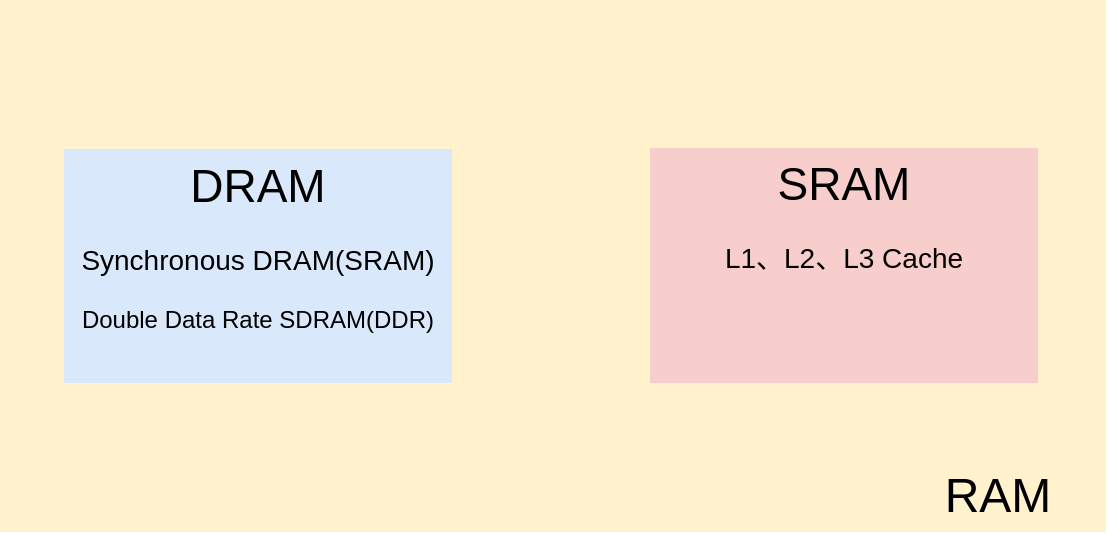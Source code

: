 <mxfile>
    <diagram id="4Zwy263Zy7jMC4nI4DeS" name="RAM category">
        <mxGraphModel dx="1386" dy="779" grid="0" gridSize="10" guides="1" tooltips="1" connect="1" arrows="1" fold="1" page="1" pageScale="1" pageWidth="1169" pageHeight="827" math="0" shadow="0">
            <root>
                <mxCell id="0"/>
                <mxCell id="1" parent="0"/>
                <mxCell id="GQ4ZNhDwMplAb6naEBB--1" value="" style="group" vertex="1" connectable="0" parent="1">
                    <mxGeometry x="144" y="202" width="553" height="266" as="geometry"/>
                </mxCell>
                <mxCell id="GQ4ZNhDwMplAb6naEBB--2" value="" style="rounded=0;whiteSpace=wrap;html=1;fillColor=#fff2cc;strokeColor=none;" vertex="1" parent="GQ4ZNhDwMplAb6naEBB--1">
                    <mxGeometry width="553" height="266" as="geometry"/>
                </mxCell>
                <mxCell id="GQ4ZNhDwMplAb6naEBB--3" value="&lt;font style=&quot;&quot;&gt;&lt;span style=&quot;font-size: 23px;&quot;&gt;DRAM&lt;br&gt;&lt;/span&gt;&lt;br&gt;&lt;font style=&quot;&quot;&gt;&lt;font style=&quot;font-size: 14px;&quot;&gt;Synchronous DRAM(SRAM)&lt;br&gt;&lt;/font&gt;&lt;br&gt;&lt;/font&gt;Double Data Rate SDRAM(DDR)&lt;br&gt;&lt;/font&gt;" style="rounded=0;whiteSpace=wrap;html=1;verticalAlign=top;spacing=0;fillColor=#dae8fc;strokeColor=none;" vertex="1" parent="GQ4ZNhDwMplAb6naEBB--1">
                    <mxGeometry x="32" y="74.5" width="194" height="117" as="geometry"/>
                </mxCell>
                <mxCell id="GQ4ZNhDwMplAb6naEBB--4" value="&lt;font style=&quot;font-size: 24px;&quot;&gt;RAM&lt;/font&gt;" style="text;html=1;strokeColor=none;fillColor=none;align=center;verticalAlign=middle;whiteSpace=wrap;rounded=0;" vertex="1" parent="GQ4ZNhDwMplAb6naEBB--1">
                    <mxGeometry x="469" y="233" width="60" height="30" as="geometry"/>
                </mxCell>
                <mxCell id="GQ4ZNhDwMplAb6naEBB--5" value="&lt;font style=&quot;&quot;&gt;&lt;span style=&quot;font-size: 23px;&quot;&gt;SRAM&lt;br&gt;&lt;/span&gt;&lt;br&gt;&lt;font style=&quot;font-size: 14px;&quot;&gt;L1、L2、L3 Cache&lt;/font&gt;&lt;br&gt;&lt;/font&gt;" style="rounded=0;whiteSpace=wrap;html=1;verticalAlign=top;spacing=0;fillColor=#f8cecc;strokeColor=none;" vertex="1" parent="GQ4ZNhDwMplAb6naEBB--1">
                    <mxGeometry x="325" y="74" width="194" height="117.5" as="geometry"/>
                </mxCell>
            </root>
        </mxGraphModel>
    </diagram>
    <diagram id="wUFjwWL0PVoBcGWKTkA8" name="MEM category">
        <mxGraphModel dx="1386" dy="779" grid="0" gridSize="10" guides="1" tooltips="1" connect="1" arrows="1" fold="1" page="1" pageScale="1" pageWidth="1169" pageHeight="827" math="0" shadow="0">
            <root>
                <mxCell id="0"/>
                <mxCell id="1" parent="0"/>
                <mxCell id="7" value="" style="group" vertex="1" connectable="0" parent="1">
                    <mxGeometry x="144" y="202" width="553" height="266" as="geometry"/>
                </mxCell>
                <mxCell id="4" value="" style="rounded=0;whiteSpace=wrap;html=1;fillColor=#fff2cc;strokeColor=none;" vertex="1" parent="7">
                    <mxGeometry width="553" height="266" as="geometry"/>
                </mxCell>
                <mxCell id="2" value="&lt;font style=&quot;font-size: 23px;&quot;&gt;ROM(Read-only mem)&lt;/font&gt;" style="rounded=0;whiteSpace=wrap;html=1;verticalAlign=middle;spacing=0;fillColor=#dae8fc;strokeColor=none;" vertex="1" parent="7">
                    <mxGeometry x="32" y="74.5" width="194" height="117" as="geometry"/>
                </mxCell>
                <mxCell id="5" value="&lt;font style=&quot;font-size: 24px;&quot;&gt;Memory&lt;/font&gt;" style="text;html=1;strokeColor=none;fillColor=none;align=center;verticalAlign=middle;whiteSpace=wrap;rounded=0;" vertex="1" parent="7">
                    <mxGeometry x="469" y="233" width="60" height="30" as="geometry"/>
                </mxCell>
                <mxCell id="6" value="&lt;font style=&quot;font-size: 23px;&quot;&gt;RAM(Random Access Mem)&lt;/font&gt;" style="rounded=0;whiteSpace=wrap;html=1;verticalAlign=middle;spacing=0;fillColor=#f8cecc;strokeColor=none;" vertex="1" parent="7">
                    <mxGeometry x="325" y="74" width="194" height="117.5" as="geometry"/>
                </mxCell>
            </root>
        </mxGraphModel>
    </diagram>
    <diagram id="rUSf4frkqI4ZtRpKhJrS" name="CPU excution flow">
        <mxGraphModel dx="1155" dy="649" grid="0" gridSize="10" guides="1" tooltips="1" connect="1" arrows="1" fold="1" page="1" pageScale="1" pageWidth="1169" pageHeight="827" math="0" shadow="0">
            <root>
                <mxCell id="0"/>
                <mxCell id="1" parent="0"/>
                <mxCell id="v9bLiyRQ9dO6Hw5_8KtH-2" value="" style="rounded=0;whiteSpace=wrap;html=1;fillColor=#fff2cc;strokeColor=none;container=0;" vertex="1" parent="1">
                    <mxGeometry x="165" y="202" width="895" height="266" as="geometry"/>
                </mxCell>
                <mxCell id="v9bLiyRQ9dO6Hw5_8KtH-3" value="&lt;font style=&quot;font-size: 23px;&quot;&gt;&lt;span style=&quot;&quot;&gt;DRAM&lt;br&gt;&lt;/span&gt;DDR&lt;br&gt;&lt;/font&gt;" style="rounded=0;whiteSpace=wrap;html=1;verticalAlign=middle;spacing=0;fillColor=#dae8fc;strokeColor=none;container=0;flipV=1;flipH=1;" vertex="1" parent="1">
                    <mxGeometry x="826" y="292" width="194" height="117" as="geometry"/>
                </mxCell>
                <mxCell id="v9bLiyRQ9dO6Hw5_8KtH-4" value="&lt;font style=&quot;font-size: 24px;&quot;&gt;CPU Excution flow&lt;/font&gt;" style="text;html=1;strokeColor=none;fillColor=none;align=center;verticalAlign=middle;whiteSpace=wrap;rounded=0;container=0;" vertex="1" parent="1">
                    <mxGeometry x="843" y="435" width="214" height="30" as="geometry"/>
                </mxCell>
                <mxCell id="v9bLiyRQ9dO6Hw5_8KtH-5" value="&lt;font style=&quot;font-size: 16px;&quot;&gt;&lt;span style=&quot;&quot;&gt;SRAM&lt;br&gt;&lt;/span&gt;&lt;font style=&quot;font-size: 16px;&quot;&gt;L1 Cache&lt;/font&gt;&lt;br&gt;&lt;/font&gt;" style="rounded=0;whiteSpace=wrap;html=1;verticalAlign=middle;spacing=0;fillColor=#f8cecc;strokeColor=none;container=0;flipV=1;flipH=1;" vertex="1" parent="1">
                    <mxGeometry x="365" y="316" width="97" height="70" as="geometry"/>
                </mxCell>
                <mxCell id="v9bLiyRQ9dO6Hw5_8KtH-9" style="edgeStyle=none;html=1;entryX=0;entryY=0.5;entryDx=0;entryDy=0;fontSize=23;fontColor=#CCFFFF;startArrow=classic;startFill=1;" edge="1" parent="1" source="v9bLiyRQ9dO6Hw5_8KtH-6" target="v9bLiyRQ9dO6Hw5_8KtH-5">
                    <mxGeometry relative="1" as="geometry"/>
                </mxCell>
                <mxCell id="v9bLiyRQ9dO6Hw5_8KtH-6" value="&lt;font style=&quot;&quot;&gt;&lt;span style=&quot;font-size: 23px;&quot;&gt;CPU&lt;/span&gt;&lt;br&gt;&lt;/font&gt;" style="rounded=0;whiteSpace=wrap;html=1;verticalAlign=middle;spacing=0;fillColor=#d5e8d4;strokeColor=#82b366;container=0;flipV=1;flipH=1;" vertex="1" parent="1">
                    <mxGeometry x="200" y="312" width="104" height="78" as="geometry"/>
                </mxCell>
                <mxCell id="v9bLiyRQ9dO6Hw5_8KtH-10" value="" style="edgeStyle=none;html=1;fontSize=23;fontColor=#CCFFFF;startArrow=classic;startFill=1;" edge="1" parent="1" source="v9bLiyRQ9dO6Hw5_8KtH-7" target="v9bLiyRQ9dO6Hw5_8KtH-5">
                    <mxGeometry relative="1" as="geometry"/>
                </mxCell>
                <mxCell id="v9bLiyRQ9dO6Hw5_8KtH-11" value="" style="edgeStyle=none;html=1;fontSize=23;fontColor=#CCFFFF;startArrow=classic;startFill=1;" edge="1" parent="1" source="v9bLiyRQ9dO6Hw5_8KtH-7" target="v9bLiyRQ9dO6Hw5_8KtH-8">
                    <mxGeometry relative="1" as="geometry"/>
                </mxCell>
                <mxCell id="v9bLiyRQ9dO6Hw5_8KtH-7" value="&lt;font style=&quot;font-size: 21px;&quot;&gt;&lt;span style=&quot;&quot;&gt;SRAM&lt;br&gt;&lt;/span&gt;&lt;font style=&quot;font-size: 21px;&quot;&gt;L2 Cache&lt;/font&gt;&lt;br&gt;&lt;/font&gt;" style="rounded=0;whiteSpace=wrap;html=1;verticalAlign=middle;spacing=0;fillColor=#f8cecc;strokeColor=none;container=0;flipV=1;flipH=1;" vertex="1" parent="1">
                    <mxGeometry x="491" y="293" width="101" height="113" as="geometry"/>
                </mxCell>
                <mxCell id="v9bLiyRQ9dO6Hw5_8KtH-12" value="" style="edgeStyle=none;html=1;fontSize=23;fontColor=#CCFFFF;startArrow=classic;startFill=1;" edge="1" parent="1" source="v9bLiyRQ9dO6Hw5_8KtH-8" target="v9bLiyRQ9dO6Hw5_8KtH-3">
                    <mxGeometry relative="1" as="geometry"/>
                </mxCell>
                <mxCell id="v9bLiyRQ9dO6Hw5_8KtH-8" value="&lt;font style=&quot;font-size: 23px;&quot;&gt;&lt;span style=&quot;&quot;&gt;SRAM&lt;br&gt;&lt;/span&gt;&lt;font style=&quot;font-size: 23px;&quot;&gt;L3 Cache&lt;/font&gt;&lt;br&gt;&lt;/font&gt;" style="rounded=0;whiteSpace=wrap;html=1;verticalAlign=middle;spacing=0;fillColor=#f8cecc;strokeColor=none;container=0;flipV=1;flipH=1;" vertex="1" parent="1">
                    <mxGeometry x="627" y="274.75" width="124" height="154.5" as="geometry"/>
                </mxCell>
            </root>
        </mxGraphModel>
    </diagram>
</mxfile>
